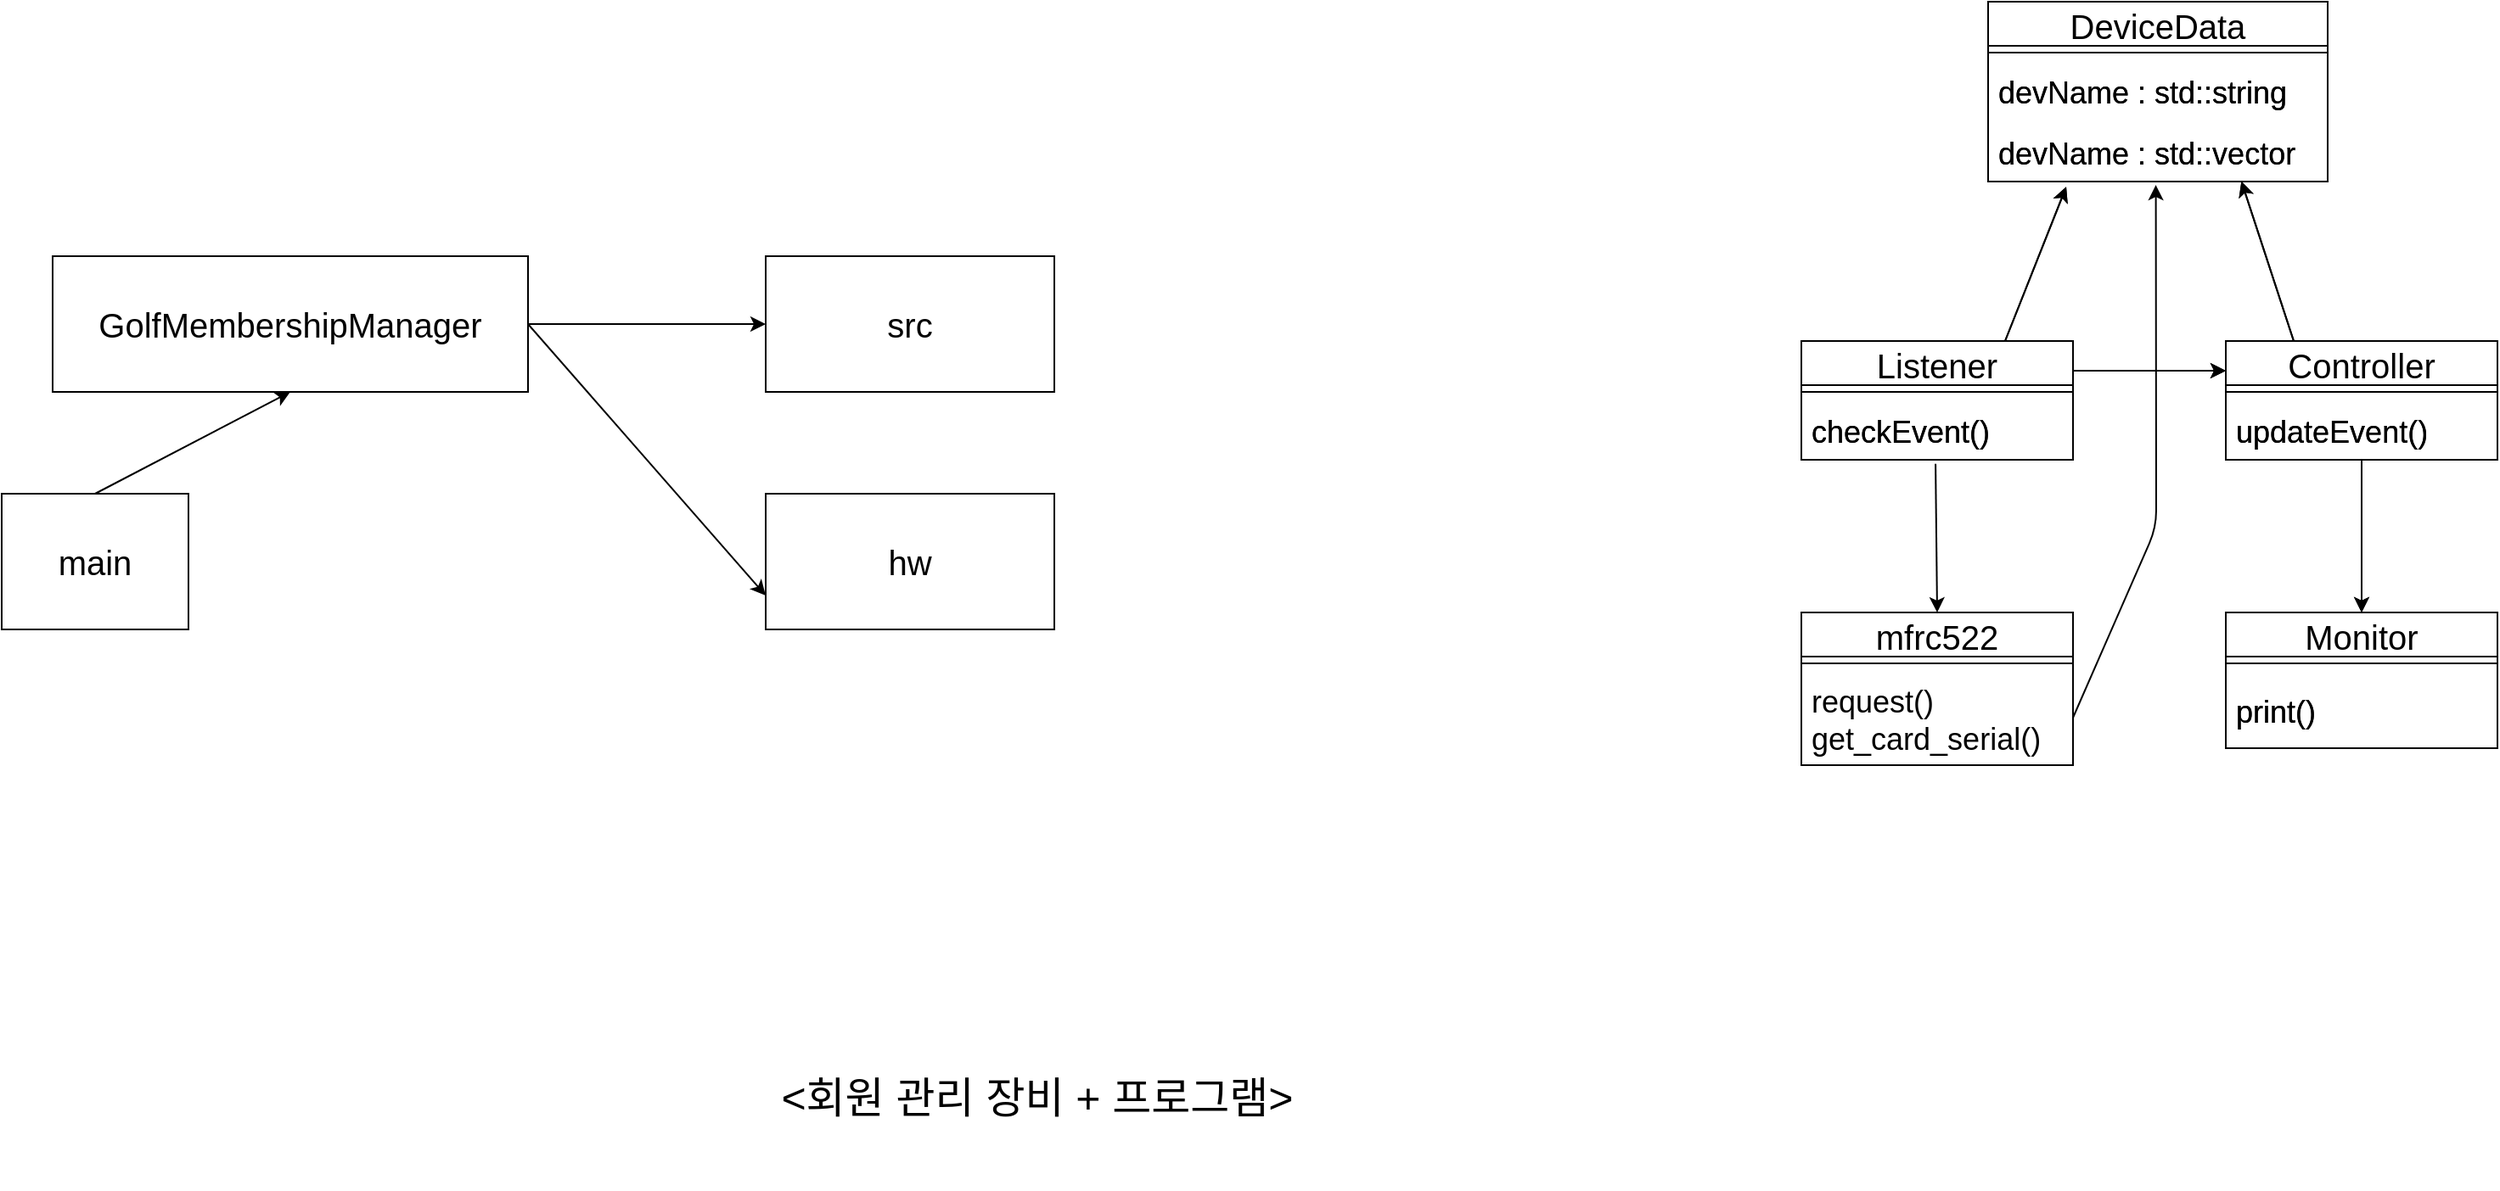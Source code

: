 <mxfile>
    <diagram id="-fUyi4aNGz3cEbSmZ0nt" name="Before Refactory1">
        <mxGraphModel grid="1" gridSize="10" guides="1" tooltips="1" connect="1" arrows="1" page="1" fold="1" pageScale="1" pageWidth="827" pageHeight="1169" math="0" shadow="0">
            <root>
                <mxCell id="0"/>
                <mxCell id="1" parent="0"/>
                <mxCell id="16" value="&lt;font style=&quot;font-size: 25px&quot;&gt;&amp;lt;회원 관리 장비 + 프로그램&amp;gt;&lt;/font&gt;" style="text;html=1;strokeColor=none;fillColor=none;align=center;verticalAlign=middle;whiteSpace=wrap;rounded=0;" parent="1" vertex="1">
                    <mxGeometry x="-210" y="680" width="380" height="110" as="geometry"/>
                </mxCell>
                <mxCell id="36" style="edgeStyle=none;html=1;exitX=1;exitY=0.5;exitDx=0;exitDy=0;entryX=0;entryY=0.5;entryDx=0;entryDy=0;fontSize=20;" parent="1" source="31" target="34" edge="1">
                    <mxGeometry relative="1" as="geometry"/>
                </mxCell>
                <mxCell id="37" style="edgeStyle=none;html=1;exitX=1;exitY=0.5;exitDx=0;exitDy=0;entryX=0;entryY=0.75;entryDx=0;entryDy=0;fontSize=20;" parent="1" source="31" target="35" edge="1">
                    <mxGeometry relative="1" as="geometry"/>
                </mxCell>
                <mxCell id="31" value="GolfMembershipManager" style="rounded=0;whiteSpace=wrap;html=1;fontSize=20;" parent="1" vertex="1">
                    <mxGeometry x="-600" y="240" width="280" height="80" as="geometry"/>
                </mxCell>
                <mxCell id="33" style="edgeStyle=none;html=1;exitX=0.5;exitY=0;exitDx=0;exitDy=0;entryX=0.5;entryY=1;entryDx=0;entryDy=0;fontSize=20;" parent="1" source="32" target="31" edge="1">
                    <mxGeometry relative="1" as="geometry"/>
                </mxCell>
                <mxCell id="32" value="main" style="rounded=0;whiteSpace=wrap;html=1;fontSize=20;" parent="1" vertex="1">
                    <mxGeometry x="-630" y="380" width="110" height="80" as="geometry"/>
                </mxCell>
                <mxCell id="34" value="src" style="rounded=0;whiteSpace=wrap;html=1;fontSize=20;" parent="1" vertex="1">
                    <mxGeometry x="-180" y="240" width="170" height="80" as="geometry"/>
                </mxCell>
                <mxCell id="35" value="hw" style="rounded=0;whiteSpace=wrap;html=1;fontSize=20;" parent="1" vertex="1">
                    <mxGeometry x="-180" y="380" width="170" height="80" as="geometry"/>
                </mxCell>
                <mxCell id="57" value="" style="endArrow=classic;html=1;fontSize=20;entryX=0;entryY=0.25;entryDx=0;entryDy=0;exitX=1;exitY=0.25;exitDx=0;exitDy=0;" parent="1" source="59" target="70" edge="1">
                    <mxGeometry width="50" height="50" relative="1" as="geometry">
                        <mxPoint x="620" y="308" as="sourcePoint"/>
                        <mxPoint x="660" y="319" as="targetPoint"/>
                    </mxGeometry>
                </mxCell>
                <mxCell id="58" style="edgeStyle=none;html=1;exitX=0.75;exitY=0;exitDx=0;exitDy=0;entryX=0.23;entryY=1.087;entryDx=0;entryDy=0;entryPerimeter=0;fontSize=20;" parent="1" source="59" target="77" edge="1">
                    <mxGeometry relative="1" as="geometry"/>
                </mxCell>
                <mxCell id="59" value="Listener" style="swimlane;fontStyle=0;align=center;verticalAlign=middle;childLayout=stackLayout;horizontal=1;startSize=26;horizontalStack=0;resizeParent=1;resizeParentMax=0;resizeLast=0;collapsible=1;marginBottom=0;fontSize=20;" parent="1" vertex="1">
                    <mxGeometry x="430" y="290" width="160" height="70" as="geometry"/>
                </mxCell>
                <mxCell id="60" value="" style="line;strokeWidth=1;fillColor=none;align=left;verticalAlign=middle;spacingTop=-1;spacingLeft=3;spacingRight=3;rotatable=0;labelPosition=right;points=[];portConstraint=eastwest;fontSize=25;" parent="59" vertex="1">
                    <mxGeometry y="26" width="160" height="8" as="geometry"/>
                </mxCell>
                <mxCell id="61" value="checkEvent()" style="text;strokeColor=none;fillColor=none;align=left;verticalAlign=middle;spacingLeft=4;spacingRight=4;overflow=hidden;rotatable=0;points=[[0,0.5],[1,0.5]];portConstraint=eastwest;fontSize=18;" parent="59" vertex="1">
                    <mxGeometry y="34" width="160" height="36" as="geometry"/>
                </mxCell>
                <mxCell id="66" value="Monitor" style="swimlane;fontStyle=0;align=center;verticalAlign=middle;childLayout=stackLayout;horizontal=1;startSize=26;horizontalStack=0;resizeParent=1;resizeParentMax=0;resizeLast=0;collapsible=1;marginBottom=0;fontSize=20;" parent="1" vertex="1">
                    <mxGeometry x="680" y="450" width="160" height="80" as="geometry"/>
                </mxCell>
                <mxCell id="67" value="" style="line;strokeWidth=1;fillColor=none;align=left;verticalAlign=middle;spacingTop=-1;spacingLeft=3;spacingRight=3;rotatable=0;labelPosition=right;points=[];portConstraint=eastwest;fontSize=24;" parent="66" vertex="1">
                    <mxGeometry y="26" width="160" height="8" as="geometry"/>
                </mxCell>
                <mxCell id="68" value="print()" style="text;strokeColor=none;fillColor=none;align=left;verticalAlign=middle;spacingLeft=4;spacingRight=4;overflow=hidden;rotatable=0;points=[[0,0.5],[1,0.5]];portConstraint=eastwest;fontSize=18;" parent="66" vertex="1">
                    <mxGeometry y="34" width="160" height="46" as="geometry"/>
                </mxCell>
                <mxCell id="69" style="edgeStyle=none;html=1;exitX=0.25;exitY=0;exitDx=0;exitDy=0;entryX=0.746;entryY=0.998;entryDx=0;entryDy=0;entryPerimeter=0;fontSize=20;" parent="1" source="70" target="77" edge="1">
                    <mxGeometry relative="1" as="geometry"/>
                </mxCell>
                <mxCell id="70" value="Controller" style="swimlane;fontStyle=0;align=center;verticalAlign=middle;childLayout=stackLayout;horizontal=1;startSize=26;horizontalStack=0;resizeParent=1;resizeParentMax=0;resizeLast=0;collapsible=1;marginBottom=0;fontSize=20;" parent="1" vertex="1">
                    <mxGeometry x="680" y="290" width="160" height="70" as="geometry"/>
                </mxCell>
                <mxCell id="71" value="" style="line;strokeWidth=1;fillColor=none;align=left;verticalAlign=middle;spacingTop=-1;spacingLeft=3;spacingRight=3;rotatable=0;labelPosition=right;points=[];portConstraint=eastwest;fontSize=25;" parent="70" vertex="1">
                    <mxGeometry y="26" width="160" height="8" as="geometry"/>
                </mxCell>
                <mxCell id="72" value="updateEvent()" style="text;strokeColor=none;fillColor=none;align=left;verticalAlign=middle;spacingLeft=4;spacingRight=4;overflow=hidden;rotatable=0;points=[[0,0.5],[1,0.5]];portConstraint=eastwest;fontSize=18;" parent="70" vertex="1">
                    <mxGeometry y="34" width="160" height="36" as="geometry"/>
                </mxCell>
                <mxCell id="73" value="" style="endArrow=classic;html=1;fontSize=20;entryX=0.5;entryY=0;entryDx=0;entryDy=0;" parent="1" source="72" target="66" edge="1">
                    <mxGeometry width="50" height="50" relative="1" as="geometry">
                        <mxPoint x="710" y="330" as="sourcePoint"/>
                        <mxPoint x="750" y="470" as="targetPoint"/>
                    </mxGeometry>
                </mxCell>
                <mxCell id="74" value="DeviceData" style="swimlane;fontStyle=0;align=center;verticalAlign=middle;childLayout=stackLayout;horizontal=1;startSize=26;horizontalStack=0;resizeParent=1;resizeParentMax=0;resizeLast=0;collapsible=1;marginBottom=0;fontSize=20;" parent="1" vertex="1">
                    <mxGeometry x="540" y="90" width="200" height="106" as="geometry"/>
                </mxCell>
                <mxCell id="75" value="" style="line;strokeWidth=1;fillColor=none;align=left;verticalAlign=middle;spacingTop=-1;spacingLeft=3;spacingRight=3;rotatable=0;labelPosition=right;points=[];portConstraint=eastwest;fontSize=25;" parent="74" vertex="1">
                    <mxGeometry y="26" width="200" height="8" as="geometry"/>
                </mxCell>
                <mxCell id="76" value="devName : std::string" style="text;strokeColor=none;fillColor=none;align=left;verticalAlign=middle;spacingLeft=4;spacingRight=4;overflow=hidden;rotatable=0;points=[[0,0.5],[1,0.5]];portConstraint=eastwest;fontSize=18;" parent="74" vertex="1">
                    <mxGeometry y="34" width="200" height="36" as="geometry"/>
                </mxCell>
                <mxCell id="77" value="devName : std::vector" style="text;strokeColor=none;fillColor=none;align=left;verticalAlign=middle;spacingLeft=4;spacingRight=4;overflow=hidden;rotatable=0;points=[[0,0.5],[1,0.5]];portConstraint=eastwest;fontSize=18;" parent="74" vertex="1">
                    <mxGeometry y="70" width="200" height="36" as="geometry"/>
                </mxCell>
                <mxCell id="4oUzQJxcbJKx_jOeITrc-83" value="" style="endArrow=classic;html=1;fontSize=20;entryX=0.5;entryY=0;entryDx=0;entryDy=0;exitX=0.494;exitY=1.065;exitDx=0;exitDy=0;exitPerimeter=0;" edge="1" source="4oUzQJxcbJKx_jOeITrc-88" target="4oUzQJxcbJKx_jOeITrc-106" parent="1">
                    <mxGeometry width="50" height="50" relative="1" as="geometry">
                        <mxPoint x="510" y="410" as="sourcePoint"/>
                        <mxPoint x="510" y="590" as="targetPoint"/>
                    </mxGeometry>
                </mxCell>
                <mxCell id="4oUzQJxcbJKx_jOeITrc-84" value="" style="endArrow=classic;html=1;fontSize=20;entryX=0;entryY=0.25;entryDx=0;entryDy=0;exitX=1;exitY=0.25;exitDx=0;exitDy=0;" edge="1" source="4oUzQJxcbJKx_jOeITrc-86" target="4oUzQJxcbJKx_jOeITrc-97" parent="1">
                    <mxGeometry width="50" height="50" relative="1" as="geometry">
                        <mxPoint x="620" y="308" as="sourcePoint"/>
                        <mxPoint x="660" y="319" as="targetPoint"/>
                    </mxGeometry>
                </mxCell>
                <mxCell id="4oUzQJxcbJKx_jOeITrc-85" style="edgeStyle=none;html=1;exitX=0.75;exitY=0;exitDx=0;exitDy=0;entryX=0.23;entryY=1.087;entryDx=0;entryDy=0;entryPerimeter=0;fontSize=20;" edge="1" source="4oUzQJxcbJKx_jOeITrc-86" target="4oUzQJxcbJKx_jOeITrc-104" parent="1">
                    <mxGeometry relative="1" as="geometry"/>
                </mxCell>
                <mxCell id="4oUzQJxcbJKx_jOeITrc-86" value="Listener" style="swimlane;fontStyle=0;align=center;verticalAlign=middle;childLayout=stackLayout;horizontal=1;startSize=26;horizontalStack=0;resizeParent=1;resizeParentMax=0;resizeLast=0;collapsible=1;marginBottom=0;fontSize=20;" vertex="1" parent="1">
                    <mxGeometry x="430" y="290" width="160" height="70" as="geometry"/>
                </mxCell>
                <mxCell id="4oUzQJxcbJKx_jOeITrc-87" value="" style="line;strokeWidth=1;fillColor=none;align=left;verticalAlign=middle;spacingTop=-1;spacingLeft=3;spacingRight=3;rotatable=0;labelPosition=right;points=[];portConstraint=eastwest;fontSize=25;" vertex="1" parent="4oUzQJxcbJKx_jOeITrc-86">
                    <mxGeometry y="26" width="160" height="8" as="geometry"/>
                </mxCell>
                <mxCell id="4oUzQJxcbJKx_jOeITrc-88" value="checkEvent()" style="text;strokeColor=none;fillColor=none;align=left;verticalAlign=middle;spacingLeft=4;spacingRight=4;overflow=hidden;rotatable=0;points=[[0,0.5],[1,0.5]];portConstraint=eastwest;fontSize=18;" vertex="1" parent="4oUzQJxcbJKx_jOeITrc-86">
                    <mxGeometry y="34" width="160" height="36" as="geometry"/>
                </mxCell>
                <mxCell id="4oUzQJxcbJKx_jOeITrc-89" style="edgeStyle=none;html=1;exitX=1;exitY=0.5;exitDx=0;exitDy=0;entryX=0.494;entryY=1.057;entryDx=0;entryDy=0;entryPerimeter=0;fontSize=20;" edge="1" source="4oUzQJxcbJKx_jOeITrc-108" target="4oUzQJxcbJKx_jOeITrc-104" parent="1">
                    <mxGeometry relative="1" as="geometry">
                        <Array as="points">
                            <mxPoint x="639" y="400"/>
                        </Array>
                        <mxPoint x="577.5" y="590" as="sourcePoint"/>
                    </mxGeometry>
                </mxCell>
                <mxCell id="4oUzQJxcbJKx_jOeITrc-93" value="Monitor" style="swimlane;fontStyle=0;align=center;verticalAlign=middle;childLayout=stackLayout;horizontal=1;startSize=26;horizontalStack=0;resizeParent=1;resizeParentMax=0;resizeLast=0;collapsible=1;marginBottom=0;fontSize=20;" vertex="1" parent="1">
                    <mxGeometry x="680" y="450" width="160" height="80" as="geometry"/>
                </mxCell>
                <mxCell id="4oUzQJxcbJKx_jOeITrc-94" value="" style="line;strokeWidth=1;fillColor=none;align=left;verticalAlign=middle;spacingTop=-1;spacingLeft=3;spacingRight=3;rotatable=0;labelPosition=right;points=[];portConstraint=eastwest;fontSize=24;" vertex="1" parent="4oUzQJxcbJKx_jOeITrc-93">
                    <mxGeometry y="26" width="160" height="8" as="geometry"/>
                </mxCell>
                <mxCell id="4oUzQJxcbJKx_jOeITrc-95" value="print()" style="text;strokeColor=none;fillColor=none;align=left;verticalAlign=middle;spacingLeft=4;spacingRight=4;overflow=hidden;rotatable=0;points=[[0,0.5],[1,0.5]];portConstraint=eastwest;fontSize=18;" vertex="1" parent="4oUzQJxcbJKx_jOeITrc-93">
                    <mxGeometry y="34" width="160" height="46" as="geometry"/>
                </mxCell>
                <mxCell id="4oUzQJxcbJKx_jOeITrc-96" style="edgeStyle=none;html=1;exitX=0.25;exitY=0;exitDx=0;exitDy=0;entryX=0.746;entryY=0.998;entryDx=0;entryDy=0;entryPerimeter=0;fontSize=20;" edge="1" source="4oUzQJxcbJKx_jOeITrc-97" target="4oUzQJxcbJKx_jOeITrc-104" parent="1">
                    <mxGeometry relative="1" as="geometry"/>
                </mxCell>
                <mxCell id="4oUzQJxcbJKx_jOeITrc-97" value="Controller" style="swimlane;fontStyle=0;align=center;verticalAlign=middle;childLayout=stackLayout;horizontal=1;startSize=26;horizontalStack=0;resizeParent=1;resizeParentMax=0;resizeLast=0;collapsible=1;marginBottom=0;fontSize=20;" vertex="1" parent="1">
                    <mxGeometry x="680" y="290" width="160" height="70" as="geometry"/>
                </mxCell>
                <mxCell id="4oUzQJxcbJKx_jOeITrc-98" value="" style="line;strokeWidth=1;fillColor=none;align=left;verticalAlign=middle;spacingTop=-1;spacingLeft=3;spacingRight=3;rotatable=0;labelPosition=right;points=[];portConstraint=eastwest;fontSize=25;" vertex="1" parent="4oUzQJxcbJKx_jOeITrc-97">
                    <mxGeometry y="26" width="160" height="8" as="geometry"/>
                </mxCell>
                <mxCell id="4oUzQJxcbJKx_jOeITrc-99" value="updateEvent()" style="text;strokeColor=none;fillColor=none;align=left;verticalAlign=middle;spacingLeft=4;spacingRight=4;overflow=hidden;rotatable=0;points=[[0,0.5],[1,0.5]];portConstraint=eastwest;fontSize=18;" vertex="1" parent="4oUzQJxcbJKx_jOeITrc-97">
                    <mxGeometry y="34" width="160" height="36" as="geometry"/>
                </mxCell>
                <mxCell id="4oUzQJxcbJKx_jOeITrc-100" value="" style="endArrow=classic;html=1;fontSize=20;entryX=0.5;entryY=0;entryDx=0;entryDy=0;" edge="1" source="4oUzQJxcbJKx_jOeITrc-99" target="4oUzQJxcbJKx_jOeITrc-93" parent="1">
                    <mxGeometry width="50" height="50" relative="1" as="geometry">
                        <mxPoint x="710" y="330" as="sourcePoint"/>
                        <mxPoint x="750" y="470" as="targetPoint"/>
                    </mxGeometry>
                </mxCell>
                <mxCell id="4oUzQJxcbJKx_jOeITrc-101" value="DeviceData" style="swimlane;fontStyle=0;align=center;verticalAlign=middle;childLayout=stackLayout;horizontal=1;startSize=26;horizontalStack=0;resizeParent=1;resizeParentMax=0;resizeLast=0;collapsible=1;marginBottom=0;fontSize=20;" vertex="1" parent="1">
                    <mxGeometry x="540" y="90" width="200" height="106" as="geometry"/>
                </mxCell>
                <mxCell id="4oUzQJxcbJKx_jOeITrc-102" value="" style="line;strokeWidth=1;fillColor=none;align=left;verticalAlign=middle;spacingTop=-1;spacingLeft=3;spacingRight=3;rotatable=0;labelPosition=right;points=[];portConstraint=eastwest;fontSize=25;" vertex="1" parent="4oUzQJxcbJKx_jOeITrc-101">
                    <mxGeometry y="26" width="200" height="8" as="geometry"/>
                </mxCell>
                <mxCell id="4oUzQJxcbJKx_jOeITrc-103" value="devName : std::string" style="text;strokeColor=none;fillColor=none;align=left;verticalAlign=middle;spacingLeft=4;spacingRight=4;overflow=hidden;rotatable=0;points=[[0,0.5],[1,0.5]];portConstraint=eastwest;fontSize=18;" vertex="1" parent="4oUzQJxcbJKx_jOeITrc-101">
                    <mxGeometry y="34" width="200" height="36" as="geometry"/>
                </mxCell>
                <mxCell id="4oUzQJxcbJKx_jOeITrc-104" value="devName : std::vector" style="text;strokeColor=none;fillColor=none;align=left;verticalAlign=middle;spacingLeft=4;spacingRight=4;overflow=hidden;rotatable=0;points=[[0,0.5],[1,0.5]];portConstraint=eastwest;fontSize=18;" vertex="1" parent="4oUzQJxcbJKx_jOeITrc-101">
                    <mxGeometry y="70" width="200" height="36" as="geometry"/>
                </mxCell>
                <mxCell id="4oUzQJxcbJKx_jOeITrc-106" value="mfrc522" style="swimlane;fontStyle=0;align=center;verticalAlign=middle;childLayout=stackLayout;horizontal=1;startSize=26;horizontalStack=0;resizeParent=1;resizeParentMax=0;resizeLast=0;collapsible=1;marginBottom=0;fontSize=20;" vertex="1" parent="1">
                    <mxGeometry x="430" y="450" width="160" height="90" as="geometry"/>
                </mxCell>
                <mxCell id="4oUzQJxcbJKx_jOeITrc-107" value="" style="line;strokeWidth=1;fillColor=none;align=left;verticalAlign=middle;spacingTop=-1;spacingLeft=3;spacingRight=3;rotatable=0;labelPosition=right;points=[];portConstraint=eastwest;fontSize=24;" vertex="1" parent="4oUzQJxcbJKx_jOeITrc-106">
                    <mxGeometry y="26" width="160" height="8" as="geometry"/>
                </mxCell>
                <mxCell id="4oUzQJxcbJKx_jOeITrc-108" value="request()&#10;get_card_serial()" style="text;strokeColor=none;fillColor=none;align=left;verticalAlign=middle;spacingLeft=4;spacingRight=4;overflow=hidden;rotatable=0;points=[[0,0.5],[1,0.5]];portConstraint=eastwest;fontSize=18;spacing=2;" vertex="1" parent="4oUzQJxcbJKx_jOeITrc-106">
                    <mxGeometry y="34" width="160" height="56" as="geometry"/>
                </mxCell>
            </root>
        </mxGraphModel>
    </diagram>
    <diagram id="CGNYdtHuQDYPtIeDf0CT" name="Before Refactory2">
        <mxGraphModel grid="1" gridSize="10" guides="1" tooltips="1" connect="1" arrows="1" page="1" fold="1" pageScale="1" pageWidth="827" pageHeight="1169" math="0" shadow="0">
            <root>
                <mxCell id="V-aLZiTU137LTWgPrD-J-0"/>
                <mxCell id="V-aLZiTU137LTWgPrD-J-1" parent="V-aLZiTU137LTWgPrD-J-0"/>
                <mxCell id="ERc67XWqqmuCrzLVTbtY-0" value="&lt;font style=&quot;font-size: 25px&quot;&gt;&amp;lt;회원 관리 장비 + 프로그램&amp;gt;&lt;/font&gt;" style="text;html=1;strokeColor=none;fillColor=none;align=center;verticalAlign=middle;whiteSpace=wrap;rounded=0;" parent="V-aLZiTU137LTWgPrD-J-1" vertex="1">
                    <mxGeometry x="290" y="760" width="380" height="110" as="geometry"/>
                </mxCell>
                <mxCell id="ERc67XWqqmuCrzLVTbtY-1" value="&lt;font style=&quot;font-size: 14px&quot;&gt;※상속을 표현할 땐 화살표가 비어있는 것으로 해야함&lt;/font&gt;" style="text;html=1;strokeColor=none;fillColor=none;align=center;verticalAlign=middle;whiteSpace=wrap;rounded=0;fontSize=20;" parent="V-aLZiTU137LTWgPrD-J-1" vertex="1">
                    <mxGeometry x="50" y="480" width="340" height="30" as="geometry"/>
                </mxCell>
                <mxCell id="ERc67XWqqmuCrzLVTbtY-2" value="" style="endArrow=classic;html=1;fontSize=20;entryX=0.5;entryY=0;entryDx=0;entryDy=0;exitX=0.494;exitY=1.065;exitDx=0;exitDy=0;exitPerimeter=0;" parent="V-aLZiTU137LTWgPrD-J-1" source="ERc67XWqqmuCrzLVTbtY-7" target="ERc67XWqqmuCrzLVTbtY-9" edge="1">
                    <mxGeometry width="50" height="50" relative="1" as="geometry">
                        <mxPoint x="510" y="410" as="sourcePoint"/>
                        <mxPoint x="530" y="500" as="targetPoint"/>
                    </mxGeometry>
                </mxCell>
                <mxCell id="ERc67XWqqmuCrzLVTbtY-3" value="" style="endArrow=classic;html=1;fontSize=20;entryX=0;entryY=0.25;entryDx=0;entryDy=0;exitX=1;exitY=0.25;exitDx=0;exitDy=0;" parent="V-aLZiTU137LTWgPrD-J-1" source="ERc67XWqqmuCrzLVTbtY-5" target="ERc67XWqqmuCrzLVTbtY-16" edge="1">
                    <mxGeometry width="50" height="50" relative="1" as="geometry">
                        <mxPoint x="620" y="308" as="sourcePoint"/>
                        <mxPoint x="660" y="319" as="targetPoint"/>
                    </mxGeometry>
                </mxCell>
                <mxCell id="ERc67XWqqmuCrzLVTbtY-4" style="edgeStyle=none;html=1;exitX=0.75;exitY=0;exitDx=0;exitDy=0;entryX=0.23;entryY=1.087;entryDx=0;entryDy=0;entryPerimeter=0;fontSize=20;" parent="V-aLZiTU137LTWgPrD-J-1" source="ERc67XWqqmuCrzLVTbtY-5" target="ERc67XWqqmuCrzLVTbtY-23" edge="1">
                    <mxGeometry relative="1" as="geometry"/>
                </mxCell>
                <mxCell id="ERc67XWqqmuCrzLVTbtY-5" value="Listener" style="swimlane;fontStyle=0;align=center;verticalAlign=middle;childLayout=stackLayout;horizontal=1;startSize=26;horizontalStack=0;resizeParent=1;resizeParentMax=0;resizeLast=0;collapsible=1;marginBottom=0;fontSize=20;" parent="V-aLZiTU137LTWgPrD-J-1" vertex="1">
                    <mxGeometry x="430" y="290" width="160" height="70" as="geometry"/>
                </mxCell>
                <mxCell id="ERc67XWqqmuCrzLVTbtY-6" value="" style="line;strokeWidth=1;fillColor=none;align=left;verticalAlign=middle;spacingTop=-1;spacingLeft=3;spacingRight=3;rotatable=0;labelPosition=right;points=[];portConstraint=eastwest;fontSize=25;" parent="ERc67XWqqmuCrzLVTbtY-5" vertex="1">
                    <mxGeometry y="26" width="160" height="8" as="geometry"/>
                </mxCell>
                <mxCell id="ERc67XWqqmuCrzLVTbtY-7" value="checkEvent()" style="text;strokeColor=none;fillColor=none;align=left;verticalAlign=middle;spacingLeft=4;spacingRight=4;overflow=hidden;rotatable=0;points=[[0,0.5],[1,0.5]];portConstraint=eastwest;fontSize=18;" parent="ERc67XWqqmuCrzLVTbtY-5" vertex="1">
                    <mxGeometry y="34" width="160" height="36" as="geometry"/>
                </mxCell>
                <mxCell id="ERc67XWqqmuCrzLVTbtY-8" style="edgeStyle=none;html=1;exitX=0.75;exitY=0;exitDx=0;exitDy=0;entryX=0.494;entryY=1.057;entryDx=0;entryDy=0;entryPerimeter=0;fontSize=20;" parent="V-aLZiTU137LTWgPrD-J-1" source="ERc67XWqqmuCrzLVTbtY-9" target="ERc67XWqqmuCrzLVTbtY-23" edge="1">
                    <mxGeometry relative="1" as="geometry">
                        <Array as="points">
                            <mxPoint x="639" y="400"/>
                        </Array>
                    </mxGeometry>
                </mxCell>
                <mxCell id="ERc67XWqqmuCrzLVTbtY-9" value="cardReader" style="swimlane;fontStyle=0;align=center;verticalAlign=middle;childLayout=stackLayout;horizontal=1;startSize=26;horizontalStack=0;resizeParent=1;resizeParentMax=0;resizeLast=0;collapsible=1;marginBottom=0;fontSize=20;fillColor=#f5f5f5;fontColor=#333333;strokeColor=#666666;" parent="V-aLZiTU137LTWgPrD-J-1" vertex="1">
                    <mxGeometry x="375" y="590" width="270" height="100" as="geometry"/>
                </mxCell>
                <mxCell id="ERc67XWqqmuCrzLVTbtY-10" value="" style="line;strokeWidth=1;fillColor=none;align=left;verticalAlign=middle;spacingTop=-1;spacingLeft=3;spacingRight=3;rotatable=0;labelPosition=right;points=[];portConstraint=eastwest;fontSize=24;" parent="ERc67XWqqmuCrzLVTbtY-9" vertex="1">
                    <mxGeometry y="26" width="270" height="8" as="geometry"/>
                </mxCell>
                <mxCell id="ERc67XWqqmuCrzLVTbtY-11" value="isCard()&#10;getCardNumber() : DeviceData" style="text;align=left;verticalAlign=middle;spacingLeft=4;spacingRight=4;overflow=hidden;rotatable=0;points=[[0,0.5],[1,0.5]];portConstraint=eastwest;fontSize=18;spacing=2;" parent="ERc67XWqqmuCrzLVTbtY-9" vertex="1">
                    <mxGeometry y="34" width="270" height="66" as="geometry"/>
                </mxCell>
                <mxCell id="ERc67XWqqmuCrzLVTbtY-12" value="Monitor" style="swimlane;fontStyle=0;align=center;verticalAlign=middle;childLayout=stackLayout;horizontal=1;startSize=26;horizontalStack=0;resizeParent=1;resizeParentMax=0;resizeLast=0;collapsible=1;marginBottom=0;fontSize=20;" parent="V-aLZiTU137LTWgPrD-J-1" vertex="1">
                    <mxGeometry x="680" y="450" width="160" height="80" as="geometry"/>
                </mxCell>
                <mxCell id="ERc67XWqqmuCrzLVTbtY-13" value="" style="line;strokeWidth=1;fillColor=none;align=left;verticalAlign=middle;spacingTop=-1;spacingLeft=3;spacingRight=3;rotatable=0;labelPosition=right;points=[];portConstraint=eastwest;fontSize=24;" parent="ERc67XWqqmuCrzLVTbtY-12" vertex="1">
                    <mxGeometry y="26" width="160" height="8" as="geometry"/>
                </mxCell>
                <mxCell id="ERc67XWqqmuCrzLVTbtY-14" value="print()" style="text;strokeColor=none;fillColor=none;align=left;verticalAlign=middle;spacingLeft=4;spacingRight=4;overflow=hidden;rotatable=0;points=[[0,0.5],[1,0.5]];portConstraint=eastwest;fontSize=18;" parent="ERc67XWqqmuCrzLVTbtY-12" vertex="1">
                    <mxGeometry y="34" width="160" height="46" as="geometry"/>
                </mxCell>
                <mxCell id="ERc67XWqqmuCrzLVTbtY-15" style="edgeStyle=none;html=1;exitX=0.5;exitY=0;exitDx=0;exitDy=0;entryX=0.746;entryY=0.998;entryDx=0;entryDy=0;entryPerimeter=0;fontSize=20;" parent="V-aLZiTU137LTWgPrD-J-1" source="ERc67XWqqmuCrzLVTbtY-16" target="ERc67XWqqmuCrzLVTbtY-23" edge="1">
                    <mxGeometry relative="1" as="geometry"/>
                </mxCell>
                <mxCell id="ERc67XWqqmuCrzLVTbtY-16" value="Controller" style="swimlane;fontStyle=0;align=center;verticalAlign=middle;childLayout=stackLayout;horizontal=1;startSize=26;horizontalStack=0;resizeParent=1;resizeParentMax=0;resizeLast=0;collapsible=1;marginBottom=0;fontSize=20;" parent="V-aLZiTU137LTWgPrD-J-1" vertex="1">
                    <mxGeometry x="680" y="290" width="160" height="70" as="geometry"/>
                </mxCell>
                <mxCell id="ERc67XWqqmuCrzLVTbtY-17" value="" style="line;strokeWidth=1;fillColor=none;align=left;verticalAlign=middle;spacingTop=-1;spacingLeft=3;spacingRight=3;rotatable=0;labelPosition=right;points=[];portConstraint=eastwest;fontSize=25;" parent="ERc67XWqqmuCrzLVTbtY-16" vertex="1">
                    <mxGeometry y="26" width="160" height="8" as="geometry"/>
                </mxCell>
                <mxCell id="ERc67XWqqmuCrzLVTbtY-18" value="updateEvent()" style="text;strokeColor=none;fillColor=none;align=left;verticalAlign=middle;spacingLeft=4;spacingRight=4;overflow=hidden;rotatable=0;points=[[0,0.5],[1,0.5]];portConstraint=eastwest;fontSize=18;" parent="ERc67XWqqmuCrzLVTbtY-16" vertex="1">
                    <mxGeometry y="34" width="160" height="36" as="geometry"/>
                </mxCell>
                <mxCell id="ERc67XWqqmuCrzLVTbtY-19" value="" style="endArrow=classic;html=1;fontSize=20;entryX=0.5;entryY=0;entryDx=0;entryDy=0;" parent="V-aLZiTU137LTWgPrD-J-1" source="ERc67XWqqmuCrzLVTbtY-18" target="ERc67XWqqmuCrzLVTbtY-12" edge="1">
                    <mxGeometry width="50" height="50" relative="1" as="geometry">
                        <mxPoint x="710" y="330" as="sourcePoint"/>
                        <mxPoint x="750" y="470" as="targetPoint"/>
                    </mxGeometry>
                </mxCell>
                <mxCell id="ERc67XWqqmuCrzLVTbtY-20" value="DeviceData" style="swimlane;fontStyle=0;align=center;verticalAlign=middle;childLayout=stackLayout;horizontal=1;startSize=26;horizontalStack=0;resizeParent=1;resizeParentMax=0;resizeLast=0;collapsible=1;marginBottom=0;fontSize=20;" parent="V-aLZiTU137LTWgPrD-J-1" vertex="1">
                    <mxGeometry x="540" y="90" width="200" height="106" as="geometry"/>
                </mxCell>
                <mxCell id="ERc67XWqqmuCrzLVTbtY-21" value="" style="line;strokeWidth=1;fillColor=none;align=left;verticalAlign=middle;spacingTop=-1;spacingLeft=3;spacingRight=3;rotatable=0;labelPosition=right;points=[];portConstraint=eastwest;fontSize=25;" parent="ERc67XWqqmuCrzLVTbtY-20" vertex="1">
                    <mxGeometry y="26" width="200" height="8" as="geometry"/>
                </mxCell>
                <mxCell id="ERc67XWqqmuCrzLVTbtY-22" value="devName : std::string" style="text;strokeColor=none;fillColor=none;align=left;verticalAlign=middle;spacingLeft=4;spacingRight=4;overflow=hidden;rotatable=0;points=[[0,0.5],[1,0.5]];portConstraint=eastwest;fontSize=18;" parent="ERc67XWqqmuCrzLVTbtY-20" vertex="1">
                    <mxGeometry y="34" width="200" height="36" as="geometry"/>
                </mxCell>
                <mxCell id="ERc67XWqqmuCrzLVTbtY-23" value="devName : std::vector" style="text;strokeColor=none;fillColor=none;align=left;verticalAlign=middle;spacingLeft=4;spacingRight=4;overflow=hidden;rotatable=0;points=[[0,0.5],[1,0.5]];portConstraint=eastwest;fontSize=18;" parent="ERc67XWqqmuCrzLVTbtY-20" vertex="1">
                    <mxGeometry y="70" width="200" height="36" as="geometry"/>
                </mxCell>
                <mxCell id="ERc67XWqqmuCrzLVTbtY-24" style="edgeStyle=none;html=1;fontSize=20;endArrow=block;endFill=0;entryX=0.5;entryY=1;entryDx=0;entryDy=0;entryPerimeter=0;exitX=0;exitY=0.136;exitDx=0;exitDy=0;exitPerimeter=0;" parent="V-aLZiTU137LTWgPrD-J-1" source="ERc67XWqqmuCrzLVTbtY-11" target="ERc67XWqqmuCrzLVTbtY-27" edge="1">
                    <mxGeometry relative="1" as="geometry">
                        <mxPoint x="510" y="570" as="sourcePoint"/>
                        <Array as="points">
                            <mxPoint x="230" y="590"/>
                        </Array>
                    </mxGeometry>
                </mxCell>
                <mxCell id="ERc67XWqqmuCrzLVTbtY-25" value="mfrc522" style="swimlane;fontStyle=0;align=center;verticalAlign=middle;childLayout=stackLayout;horizontal=1;startSize=26;horizontalStack=0;resizeParent=1;resizeParentMax=0;resizeLast=0;collapsible=1;marginBottom=0;fontSize=20;" parent="V-aLZiTU137LTWgPrD-J-1" vertex="1">
                    <mxGeometry x="150" y="360" width="160" height="90" as="geometry"/>
                </mxCell>
                <mxCell id="ERc67XWqqmuCrzLVTbtY-26" value="" style="line;strokeWidth=1;fillColor=none;align=left;verticalAlign=middle;spacingTop=-1;spacingLeft=3;spacingRight=3;rotatable=0;labelPosition=right;points=[];portConstraint=eastwest;fontSize=24;" parent="ERc67XWqqmuCrzLVTbtY-25" vertex="1">
                    <mxGeometry y="26" width="160" height="8" as="geometry"/>
                </mxCell>
                <mxCell id="ERc67XWqqmuCrzLVTbtY-27" value="request()&#10;get_card_serial()" style="text;strokeColor=none;fillColor=none;align=left;verticalAlign=middle;spacingLeft=4;spacingRight=4;overflow=hidden;rotatable=0;points=[[0,0.5],[1,0.5]];portConstraint=eastwest;fontSize=18;spacing=2;" parent="ERc67XWqqmuCrzLVTbtY-25" vertex="1">
                    <mxGeometry y="34" width="160" height="56" as="geometry"/>
                </mxCell>
                <mxCell id="ERc67XWqqmuCrzLVTbtY-28" value="&lt;span style=&quot;font-size: 14px;&quot;&gt;상속 : 기존의 것에 확장해서 뭔가 더 추가할 때&lt;/span&gt;" style="text;html=1;strokeColor=none;fillColor=none;align=center;verticalAlign=middle;whiteSpace=wrap;rounded=0;fontSize=20;" parent="V-aLZiTU137LTWgPrD-J-1" vertex="1">
                    <mxGeometry x="50" y="510" width="340" height="30" as="geometry"/>
                </mxCell>
                <mxCell id="Vu6Rn7MyJ5uOOKpnlgj3-20" style="edgeStyle=none;html=1;exitX=1;exitY=0.5;exitDx=0;exitDy=0;entryX=0;entryY=0.5;entryDx=0;entryDy=0;fontSize=20;" parent="V-aLZiTU137LTWgPrD-J-1" edge="1">
                    <mxGeometry relative="1" as="geometry">
                        <mxPoint x="1078" y="133" as="targetPoint"/>
                    </mxGeometry>
                </mxCell>
            </root>
        </mxGraphModel>
    </diagram>
    <diagram id="0iLCPjU1lx85_dj4yFAt" name="Before Refactory3">
        <mxGraphModel dx="848" dy="1652" grid="1" gridSize="10" guides="1" tooltips="1" connect="1" arrows="1" fold="1" page="1" pageScale="1" pageWidth="827" pageHeight="1169" math="0" shadow="0">
            <root>
                <mxCell id="1ve2Z72uGbfTM7svVky5-0"/>
                <mxCell id="1ve2Z72uGbfTM7svVky5-1" parent="1ve2Z72uGbfTM7svVky5-0"/>
                <mxCell id="x4dnNnpF-OGXDstxoTl_-0" value="&lt;font style=&quot;font-size: 25px&quot;&gt;&amp;lt;회원 관리 장비 + 프로그램&amp;gt;&lt;/font&gt;" style="text;html=1;strokeColor=none;fillColor=none;align=center;verticalAlign=middle;whiteSpace=wrap;rounded=0;" parent="1ve2Z72uGbfTM7svVky5-1" vertex="1">
                    <mxGeometry x="290" y="760" width="380" height="110" as="geometry"/>
                </mxCell>
                <mxCell id="x4dnNnpF-OGXDstxoTl_-1" value="&lt;font style=&quot;font-size: 14px&quot;&gt;※상속을 표현할 땐 화살표가 비어있는 것으로 해야함&lt;/font&gt;" style="text;html=1;strokeColor=none;fillColor=none;align=center;verticalAlign=middle;whiteSpace=wrap;rounded=0;fontSize=20;" parent="1ve2Z72uGbfTM7svVky5-1" vertex="1">
                    <mxGeometry x="50" y="480" width="340" height="30" as="geometry"/>
                </mxCell>
                <mxCell id="x4dnNnpF-OGXDstxoTl_-2" value="" style="endArrow=classic;html=1;fontSize=20;exitX=0.494;exitY=1.065;exitDx=0;exitDy=0;exitPerimeter=0;entryX=0.656;entryY=-0.003;entryDx=0;entryDy=0;entryPerimeter=0;rounded=0;" parent="1ve2Z72uGbfTM7svVky5-1" source="x4dnNnpF-OGXDstxoTl_-7" target="x4dnNnpF-OGXDstxoTl_-9" edge="1">
                    <mxGeometry width="50" height="50" relative="1" as="geometry">
                        <mxPoint x="510" y="410" as="sourcePoint"/>
                        <mxPoint x="429" y="500" as="targetPoint"/>
                    </mxGeometry>
                </mxCell>
                <mxCell id="x4dnNnpF-OGXDstxoTl_-3" value="" style="endArrow=classic;html=1;fontSize=20;entryX=0;entryY=0.25;entryDx=0;entryDy=0;exitX=1;exitY=0.25;exitDx=0;exitDy=0;rounded=0;" parent="1ve2Z72uGbfTM7svVky5-1" source="x4dnNnpF-OGXDstxoTl_-5" target="x4dnNnpF-OGXDstxoTl_-17" edge="1">
                    <mxGeometry width="50" height="50" relative="1" as="geometry">
                        <mxPoint x="620" y="308" as="sourcePoint"/>
                        <mxPoint x="660" y="319" as="targetPoint"/>
                    </mxGeometry>
                </mxCell>
                <mxCell id="x4dnNnpF-OGXDstxoTl_-4" style="edgeStyle=none;html=1;exitX=0.75;exitY=0;exitDx=0;exitDy=0;entryX=0.23;entryY=1.087;entryDx=0;entryDy=0;entryPerimeter=0;fontSize=20;rounded=0;" parent="1ve2Z72uGbfTM7svVky5-1" source="x4dnNnpF-OGXDstxoTl_-5" target="x4dnNnpF-OGXDstxoTl_-24" edge="1">
                    <mxGeometry relative="1" as="geometry"/>
                </mxCell>
                <mxCell id="x4dnNnpF-OGXDstxoTl_-5" value="Listener" style="swimlane;fontStyle=0;align=center;verticalAlign=middle;childLayout=stackLayout;horizontal=1;startSize=26;horizontalStack=0;resizeParent=1;resizeParentMax=0;resizeLast=0;collapsible=1;marginBottom=0;fontSize=20;rounded=0;" parent="1ve2Z72uGbfTM7svVky5-1" vertex="1">
                    <mxGeometry x="350" y="290" width="160" height="70" as="geometry"/>
                </mxCell>
                <mxCell id="x4dnNnpF-OGXDstxoTl_-6" value="" style="line;strokeWidth=1;fillColor=none;align=left;verticalAlign=middle;spacingTop=-1;spacingLeft=3;spacingRight=3;rotatable=0;labelPosition=right;points=[];portConstraint=eastwest;fontSize=25;rounded=0;" parent="x4dnNnpF-OGXDstxoTl_-5" vertex="1">
                    <mxGeometry y="26" width="160" height="8" as="geometry"/>
                </mxCell>
                <mxCell id="x4dnNnpF-OGXDstxoTl_-7" value="checkEvent()" style="text;strokeColor=none;fillColor=none;align=left;verticalAlign=middle;spacingLeft=4;spacingRight=4;overflow=hidden;rotatable=0;points=[[0,0.5],[1,0.5]];portConstraint=eastwest;fontSize=18;rounded=0;" parent="x4dnNnpF-OGXDstxoTl_-5" vertex="1">
                    <mxGeometry y="34" width="160" height="36" as="geometry"/>
                </mxCell>
                <mxCell id="x4dnNnpF-OGXDstxoTl_-8" style="edgeStyle=none;html=1;exitX=0.75;exitY=0;exitDx=0;exitDy=0;entryX=0.494;entryY=1.057;entryDx=0;entryDy=0;entryPerimeter=0;fontSize=20;rounded=0;" parent="1ve2Z72uGbfTM7svVky5-1" source="x4dnNnpF-OGXDstxoTl_-9" target="x4dnNnpF-OGXDstxoTl_-24" edge="1">
                    <mxGeometry relative="1" as="geometry">
                        <Array as="points"/>
                    </mxGeometry>
                </mxCell>
                <mxCell id="x4dnNnpF-OGXDstxoTl_-9" value="cardReader" style="swimlane;fontStyle=0;align=center;verticalAlign=middle;childLayout=stackLayout;horizontal=1;startSize=26;horizontalStack=0;resizeParent=1;resizeParentMax=0;resizeLast=0;collapsible=1;marginBottom=0;fontSize=20;rounded=0;" parent="1ve2Z72uGbfTM7svVky5-1" vertex="1">
                    <mxGeometry x="250" y="600" width="270" height="100" as="geometry"/>
                </mxCell>
                <mxCell id="x4dnNnpF-OGXDstxoTl_-10" value="" style="line;strokeWidth=1;fillColor=none;align=left;verticalAlign=middle;spacingTop=-1;spacingLeft=3;spacingRight=3;rotatable=0;labelPosition=right;points=[];portConstraint=eastwest;fontSize=24;rounded=0;" parent="x4dnNnpF-OGXDstxoTl_-9" vertex="1">
                    <mxGeometry y="26" width="270" height="8" as="geometry"/>
                </mxCell>
                <mxCell id="x4dnNnpF-OGXDstxoTl_-11" value="isCard()&#10;getCardNumber() : DeviceData" style="text;align=left;verticalAlign=middle;spacingLeft=4;spacingRight=4;overflow=hidden;rotatable=0;points=[[0,0.5],[1,0.5]];portConstraint=eastwest;fontSize=18;spacing=2;rounded=0;" parent="x4dnNnpF-OGXDstxoTl_-9" vertex="1">
                    <mxGeometry y="34" width="270" height="66" as="geometry"/>
                </mxCell>
                <mxCell id="x4dnNnpF-OGXDstxoTl_-12" value="Monitor" style="swimlane;fontStyle=0;align=center;verticalAlign=middle;childLayout=stackLayout;horizontal=1;startSize=26;horizontalStack=0;resizeParent=1;resizeParentMax=0;resizeLast=0;collapsible=1;marginBottom=0;fontSize=20;rounded=0;" parent="1ve2Z72uGbfTM7svVky5-1" vertex="1">
                    <mxGeometry x="830" y="600" width="160" height="80" as="geometry"/>
                </mxCell>
                <mxCell id="x4dnNnpF-OGXDstxoTl_-13" value="" style="line;strokeWidth=1;fillColor=none;align=left;verticalAlign=middle;spacingTop=-1;spacingLeft=3;spacingRight=3;rotatable=0;labelPosition=right;points=[];portConstraint=eastwest;fontSize=24;rounded=0;" parent="x4dnNnpF-OGXDstxoTl_-12" vertex="1">
                    <mxGeometry y="26" width="160" height="8" as="geometry"/>
                </mxCell>
                <mxCell id="x4dnNnpF-OGXDstxoTl_-14" value="print()" style="text;strokeColor=none;fillColor=none;align=left;verticalAlign=middle;spacingLeft=4;spacingRight=4;overflow=hidden;rotatable=0;points=[[0,0.5],[1,0.5]];portConstraint=eastwest;fontSize=18;rounded=0;" parent="x4dnNnpF-OGXDstxoTl_-12" vertex="1">
                    <mxGeometry y="34" width="160" height="46" as="geometry"/>
                </mxCell>
                <mxCell id="x4dnNnpF-OGXDstxoTl_-15" style="edgeStyle=none;html=1;exitX=0.5;exitY=0;exitDx=0;exitDy=0;entryX=0.746;entryY=0.998;entryDx=0;entryDy=0;entryPerimeter=0;fontSize=20;rounded=0;" parent="1ve2Z72uGbfTM7svVky5-1" source="x4dnNnpF-OGXDstxoTl_-17" target="x4dnNnpF-OGXDstxoTl_-24" edge="1">
                    <mxGeometry relative="1" as="geometry"/>
                </mxCell>
                <mxCell id="x4dnNnpF-OGXDstxoTl_-16" style="edgeStyle=none;html=1;exitX=0.5;exitY=0;exitDx=0;exitDy=0;entryX=0.499;entryY=1.015;entryDx=0;entryDy=0;entryPerimeter=0;rounded=0;" parent="1ve2Z72uGbfTM7svVky5-1" source="x4dnNnpF-OGXDstxoTl_-17" target="x4dnNnpF-OGXDstxoTl_-42" edge="1">
                    <mxGeometry relative="1" as="geometry"/>
                </mxCell>
                <mxCell id="x4dnNnpF-OGXDstxoTl_-17" value="Controller" style="swimlane;fontStyle=0;align=center;verticalAlign=middle;childLayout=stackLayout;horizontal=1;startSize=26;horizontalStack=0;resizeParent=1;resizeParentMax=0;resizeLast=0;collapsible=1;marginBottom=0;fontSize=20;rounded=0;" parent="1ve2Z72uGbfTM7svVky5-1" vertex="1">
                    <mxGeometry x="830" y="290" width="160" height="70" as="geometry"/>
                </mxCell>
                <mxCell id="x4dnNnpF-OGXDstxoTl_-18" value="" style="line;strokeWidth=1;fillColor=none;align=left;verticalAlign=middle;spacingTop=-1;spacingLeft=3;spacingRight=3;rotatable=0;labelPosition=right;points=[];portConstraint=eastwest;fontSize=25;rounded=0;" parent="x4dnNnpF-OGXDstxoTl_-17" vertex="1">
                    <mxGeometry y="26" width="160" height="8" as="geometry"/>
                </mxCell>
                <mxCell id="x4dnNnpF-OGXDstxoTl_-19" value="updateEvent()" style="text;strokeColor=none;fillColor=none;align=left;verticalAlign=middle;spacingLeft=4;spacingRight=4;overflow=hidden;rotatable=0;points=[[0,0.5],[1,0.5]];portConstraint=eastwest;fontSize=18;rounded=0;" parent="x4dnNnpF-OGXDstxoTl_-17" vertex="1">
                    <mxGeometry y="34" width="160" height="36" as="geometry"/>
                </mxCell>
                <mxCell id="x4dnNnpF-OGXDstxoTl_-20" value="" style="endArrow=classic;html=1;fontSize=20;entryX=0.5;entryY=0;entryDx=0;entryDy=0;rounded=0;" parent="1ve2Z72uGbfTM7svVky5-1" source="x4dnNnpF-OGXDstxoTl_-19" target="x4dnNnpF-OGXDstxoTl_-12" edge="1">
                    <mxGeometry width="50" height="50" relative="1" as="geometry">
                        <mxPoint x="860" y="330" as="sourcePoint"/>
                        <mxPoint x="900" y="470" as="targetPoint"/>
                    </mxGeometry>
                </mxCell>
                <mxCell id="x4dnNnpF-OGXDstxoTl_-21" value="DeviceData" style="swimlane;fontStyle=0;align=center;verticalAlign=middle;childLayout=stackLayout;horizontal=1;startSize=26;horizontalStack=0;resizeParent=1;resizeParentMax=0;resizeLast=0;collapsible=1;marginBottom=0;fontSize=20;rounded=0;" parent="1ve2Z72uGbfTM7svVky5-1" vertex="1">
                    <mxGeometry x="540" y="90" width="200" height="106" as="geometry"/>
                </mxCell>
                <mxCell id="x4dnNnpF-OGXDstxoTl_-22" value="" style="line;strokeWidth=1;fillColor=none;align=left;verticalAlign=middle;spacingTop=-1;spacingLeft=3;spacingRight=3;rotatable=0;labelPosition=right;points=[];portConstraint=eastwest;fontSize=25;rounded=0;" parent="x4dnNnpF-OGXDstxoTl_-21" vertex="1">
                    <mxGeometry y="26" width="200" height="8" as="geometry"/>
                </mxCell>
                <mxCell id="x4dnNnpF-OGXDstxoTl_-23" value="devName : std::string" style="text;strokeColor=none;fillColor=none;align=left;verticalAlign=middle;spacingLeft=4;spacingRight=4;overflow=hidden;rotatable=0;points=[[0,0.5],[1,0.5]];portConstraint=eastwest;fontSize=18;rounded=0;" parent="x4dnNnpF-OGXDstxoTl_-21" vertex="1">
                    <mxGeometry y="34" width="200" height="36" as="geometry"/>
                </mxCell>
                <mxCell id="x4dnNnpF-OGXDstxoTl_-24" value="devName : std::vector" style="text;strokeColor=none;fillColor=none;align=left;verticalAlign=middle;spacingLeft=4;spacingRight=4;overflow=hidden;rotatable=0;points=[[0,0.5],[1,0.5]];portConstraint=eastwest;fontSize=18;rounded=0;" parent="x4dnNnpF-OGXDstxoTl_-21" vertex="1">
                    <mxGeometry y="70" width="200" height="36" as="geometry"/>
                </mxCell>
                <mxCell id="x4dnNnpF-OGXDstxoTl_-25" style="edgeStyle=none;html=1;fontSize=20;endArrow=block;endFill=0;entryX=0.5;entryY=1;entryDx=0;entryDy=0;entryPerimeter=0;exitX=-0.007;exitY=0.289;exitDx=0;exitDy=0;exitPerimeter=0;rounded=0;" parent="1ve2Z72uGbfTM7svVky5-1" source="x4dnNnpF-OGXDstxoTl_-11" target="x4dnNnpF-OGXDstxoTl_-28" edge="1">
                    <mxGeometry relative="1" as="geometry">
                        <mxPoint x="510" y="570" as="sourcePoint"/>
                        <Array as="points">
                            <mxPoint x="230" y="590"/>
                        </Array>
                    </mxGeometry>
                </mxCell>
                <mxCell id="x4dnNnpF-OGXDstxoTl_-26" value="mfrc522" style="swimlane;fontStyle=0;align=center;verticalAlign=middle;childLayout=stackLayout;horizontal=1;startSize=26;horizontalStack=0;resizeParent=1;resizeParentMax=0;resizeLast=0;collapsible=1;marginBottom=0;fontSize=20;rounded=0;" parent="1ve2Z72uGbfTM7svVky5-1" vertex="1">
                    <mxGeometry x="150" y="360" width="160" height="90" as="geometry"/>
                </mxCell>
                <mxCell id="x4dnNnpF-OGXDstxoTl_-27" value="" style="line;strokeWidth=1;fillColor=none;align=left;verticalAlign=middle;spacingTop=-1;spacingLeft=3;spacingRight=3;rotatable=0;labelPosition=right;points=[];portConstraint=eastwest;fontSize=24;rounded=0;" parent="x4dnNnpF-OGXDstxoTl_-26" vertex="1">
                    <mxGeometry y="26" width="160" height="8" as="geometry"/>
                </mxCell>
                <mxCell id="x4dnNnpF-OGXDstxoTl_-28" value="request()&#10;get_card_serial()" style="text;strokeColor=none;fillColor=none;align=left;verticalAlign=middle;spacingLeft=4;spacingRight=4;overflow=hidden;rotatable=0;points=[[0,0.5],[1,0.5]];portConstraint=eastwest;fontSize=18;spacing=2;rounded=0;" parent="x4dnNnpF-OGXDstxoTl_-26" vertex="1">
                    <mxGeometry y="34" width="160" height="56" as="geometry"/>
                </mxCell>
                <mxCell id="x4dnNnpF-OGXDstxoTl_-29" value="&lt;span style=&quot;font-size: 14px;&quot;&gt;상속 : 기존의 것에 확장해서 뭔가 더 추가할 때&lt;/span&gt;" style="text;html=1;strokeColor=none;fillColor=none;align=center;verticalAlign=middle;whiteSpace=wrap;rounded=0;fontSize=20;" parent="1ve2Z72uGbfTM7svVky5-1" vertex="1">
                    <mxGeometry x="50" y="510" width="340" height="30" as="geometry"/>
                </mxCell>
                <mxCell id="x4dnNnpF-OGXDstxoTl_-30" value="&lt;font style=&quot;font-size: 20px&quot;&gt;DataBase&lt;br&gt;memberList.bin&lt;br&gt;&lt;/font&gt;" style="shape=cylinder3;whiteSpace=wrap;html=1;boundedLbl=1;backgroundOutline=1;size=15;fillColor=#f5f5f5;fontColor=#333333;strokeColor=#666666;rounded=0;" parent="1ve2Z72uGbfTM7svVky5-1" vertex="1">
                    <mxGeometry x="1220" y="280" width="160" height="150" as="geometry"/>
                </mxCell>
                <mxCell id="x4dnNnpF-OGXDstxoTl_-31" value="MemberInfo" style="swimlane;fontStyle=0;align=center;verticalAlign=middle;childLayout=stackLayout;horizontal=1;startSize=26;horizontalStack=0;resizeParent=1;resizeParentMax=0;resizeLast=0;collapsible=1;marginBottom=0;fontSize=20;fillColor=#f5f5f5;fontColor=#333333;strokeColor=#666666;rounded=0;" parent="1ve2Z72uGbfTM7svVky5-1" vertex="1">
                    <mxGeometry x="930" y="-260" width="200" height="214" as="geometry"/>
                </mxCell>
                <mxCell id="x4dnNnpF-OGXDstxoTl_-32" value="" style="line;strokeWidth=1;fillColor=none;align=left;verticalAlign=middle;spacingTop=-1;spacingLeft=3;spacingRight=3;rotatable=0;labelPosition=right;points=[];portConstraint=eastwest;fontSize=25;rounded=0;" parent="x4dnNnpF-OGXDstxoTl_-31" vertex="1">
                    <mxGeometry y="26" width="200" height="8" as="geometry"/>
                </mxCell>
                <mxCell id="x4dnNnpF-OGXDstxoTl_-33" value="id : int" style="text;strokeColor=none;fillColor=none;align=left;verticalAlign=middle;spacingLeft=4;spacingRight=4;overflow=hidden;rotatable=0;points=[[0,0.5],[1,0.5]];portConstraint=eastwest;fontSize=18;rounded=0;" parent="x4dnNnpF-OGXDstxoTl_-31" vertex="1">
                    <mxGeometry y="34" width="200" height="36" as="geometry"/>
                </mxCell>
                <mxCell id="x4dnNnpF-OGXDstxoTl_-34" value="name[10] : char" style="text;strokeColor=none;fillColor=none;align=left;verticalAlign=middle;spacingLeft=4;spacingRight=4;overflow=hidden;rotatable=0;points=[[0,0.5],[1,0.5]];portConstraint=eastwest;fontSize=18;rounded=0;" parent="x4dnNnpF-OGXDstxoTl_-31" vertex="1">
                    <mxGeometry y="70" width="200" height="36" as="geometry"/>
                </mxCell>
                <mxCell id="x4dnNnpF-OGXDstxoTl_-35" value="address[40] : char" style="text;strokeColor=none;fillColor=none;align=left;verticalAlign=middle;spacingLeft=4;spacingRight=4;overflow=hidden;rotatable=0;points=[[0,0.5],[1,0.5]];portConstraint=eastwest;fontSize=18;rounded=0;" parent="x4dnNnpF-OGXDstxoTl_-31" vertex="1">
                    <mxGeometry y="106" width="200" height="36" as="geometry"/>
                </mxCell>
                <mxCell id="x4dnNnpF-OGXDstxoTl_-36" value="phoneNum[15] : char" style="text;strokeColor=none;fillColor=none;align=left;verticalAlign=middle;spacingLeft=4;spacingRight=4;overflow=hidden;rotatable=0;points=[[0,0.5],[1,0.5]];portConstraint=eastwest;fontSize=18;rounded=0;" parent="x4dnNnpF-OGXDstxoTl_-31" vertex="1">
                    <mxGeometry y="142" width="200" height="36" as="geometry"/>
                </mxCell>
                <mxCell id="x4dnNnpF-OGXDstxoTl_-37" value="cardNum[5] : int" style="text;strokeColor=none;fillColor=none;align=left;verticalAlign=middle;spacingLeft=4;spacingRight=4;overflow=hidden;rotatable=0;points=[[0,0.5],[1,0.5]];portConstraint=eastwest;fontSize=18;rounded=0;" parent="x4dnNnpF-OGXDstxoTl_-31" vertex="1">
                    <mxGeometry y="178" width="200" height="36" as="geometry"/>
                </mxCell>
                <mxCell id="x4dnNnpF-OGXDstxoTl_-38" style="edgeStyle=none;html=1;exitX=0.5;exitY=0;exitDx=0;exitDy=0;fontSize=20;rounded=0;" parent="1ve2Z72uGbfTM7svVky5-1" source="x4dnNnpF-OGXDstxoTl_-40" target="x4dnNnpF-OGXDstxoTl_-37" edge="1">
                    <mxGeometry relative="1" as="geometry">
                        <mxPoint x="1040" y="-50" as="targetPoint"/>
                    </mxGeometry>
                </mxCell>
                <mxCell id="x4dnNnpF-OGXDstxoTl_-39" style="edgeStyle=none;html=1;exitX=1;exitY=0.5;exitDx=0;exitDy=0;entryX=0;entryY=0.5;entryDx=0;entryDy=0;fontSize=20;rounded=0;" parent="1ve2Z72uGbfTM7svVky5-1" source="x4dnNnpF-OGXDstxoTl_-40" target="x4dnNnpF-OGXDstxoTl_-44" edge="1">
                    <mxGeometry relative="1" as="geometry"/>
                </mxCell>
                <mxCell id="x4dnNnpF-OGXDstxoTl_-40" value="MemberManage&#10;Service" style="swimlane;fontStyle=0;align=center;verticalAlign=middle;childLayout=stackLayout;horizontal=1;startSize=58;horizontalStack=0;resizeParent=1;resizeParentMax=0;resizeLast=0;collapsible=1;marginBottom=0;fontSize=20;fillColor=#f5f5f5;fontColor=#333333;strokeColor=#666666;rounded=0;" parent="1ve2Z72uGbfTM7svVky5-1" vertex="1">
                    <mxGeometry x="827" y="82" width="163" height="102" as="geometry"/>
                </mxCell>
                <mxCell id="x4dnNnpF-OGXDstxoTl_-41" value="" style="line;strokeWidth=1;fillColor=none;align=left;verticalAlign=middle;spacingTop=-1;spacingLeft=3;spacingRight=3;rotatable=0;labelPosition=right;points=[];portConstraint=eastwest;fontSize=25;rounded=0;" parent="x4dnNnpF-OGXDstxoTl_-40" vertex="1">
                    <mxGeometry y="58" width="163" height="8" as="geometry"/>
                </mxCell>
                <mxCell id="x4dnNnpF-OGXDstxoTl_-42" value="updateEvent()" style="text;strokeColor=none;fillColor=none;align=left;verticalAlign=middle;spacingLeft=4;spacingRight=4;overflow=hidden;rotatable=0;points=[[0,0.5],[1,0.5]];portConstraint=eastwest;fontSize=18;rounded=0;" parent="x4dnNnpF-OGXDstxoTl_-40" vertex="1">
                    <mxGeometry y="66" width="163" height="36" as="geometry"/>
                </mxCell>
                <mxCell id="x4dnNnpF-OGXDstxoTl_-43" style="edgeStyle=none;html=1;exitX=0.5;exitY=0;exitDx=0;exitDy=0;fontSize=20;rounded=0;" parent="1ve2Z72uGbfTM7svVky5-1" source="x4dnNnpF-OGXDstxoTl_-44" target="x4dnNnpF-OGXDstxoTl_-37" edge="1">
                    <mxGeometry relative="1" as="geometry"/>
                </mxCell>
                <mxCell id="x4dnNnpF-OGXDstxoTl_-44" value="MembersEntity" style="swimlane;fontStyle=0;align=center;verticalAlign=middle;childLayout=stackLayout;horizontal=1;startSize=58;horizontalStack=0;resizeParent=1;resizeParentMax=0;resizeLast=0;collapsible=1;marginBottom=0;fontSize=20;fillColor=#f5f5f5;fontColor=#333333;strokeColor=#666666;rounded=0;" parent="1ve2Z72uGbfTM7svVky5-1" vertex="1">
                    <mxGeometry x="1078" y="82" width="163" height="102" as="geometry"/>
                </mxCell>
                <mxCell id="x4dnNnpF-OGXDstxoTl_-45" value="" style="line;strokeWidth=1;fillColor=none;align=left;verticalAlign=middle;spacingTop=-1;spacingLeft=3;spacingRight=3;rotatable=0;labelPosition=right;points=[];portConstraint=eastwest;fontSize=25;rounded=0;" parent="x4dnNnpF-OGXDstxoTl_-44" vertex="1">
                    <mxGeometry y="58" width="163" height="8" as="geometry"/>
                </mxCell>
                <mxCell id="x4dnNnpF-OGXDstxoTl_-46" value="updateEvent()" style="text;strokeColor=none;fillColor=none;align=left;verticalAlign=middle;spacingLeft=4;spacingRight=4;overflow=hidden;rotatable=0;points=[[0,0.5],[1,0.5]];portConstraint=eastwest;fontSize=18;rounded=0;" parent="x4dnNnpF-OGXDstxoTl_-44" vertex="1">
                    <mxGeometry y="66" width="163" height="36" as="geometry"/>
                </mxCell>
                <mxCell id="x4dnNnpF-OGXDstxoTl_-47" style="edgeStyle=none;html=1;entryX=0.5;entryY=0;entryDx=0;entryDy=0;entryPerimeter=0;fontSize=20;rounded=0;" parent="1ve2Z72uGbfTM7svVky5-1" source="x4dnNnpF-OGXDstxoTl_-46" target="x4dnNnpF-OGXDstxoTl_-30" edge="1">
                    <mxGeometry relative="1" as="geometry"/>
                </mxCell>
                <mxCell id="xmWVJ-s15spBYwhxJVFJ-3" value="Button" style="swimlane;fontStyle=0;align=center;verticalAlign=middle;childLayout=stackLayout;horizontal=1;startSize=26;horizontalStack=0;resizeParent=1;resizeParentMax=0;resizeLast=0;collapsible=1;marginBottom=0;fontSize=20;rounded=0;" parent="1ve2Z72uGbfTM7svVky5-1" vertex="1">
                    <mxGeometry x="570" y="600" width="160" height="100" as="geometry"/>
                </mxCell>
                <mxCell id="xmWVJ-s15spBYwhxJVFJ-4" value="" style="line;strokeWidth=1;fillColor=none;align=left;verticalAlign=middle;spacingTop=-1;spacingLeft=3;spacingRight=3;rotatable=0;labelPosition=right;points=[];portConstraint=eastwest;fontSize=24;rounded=0;" parent="xmWVJ-s15spBYwhxJVFJ-3" vertex="1">
                    <mxGeometry y="26" width="160" height="8" as="geometry"/>
                </mxCell>
                <mxCell id="xmWVJ-s15spBYwhxJVFJ-5" value="print()" style="text;strokeColor=none;fillColor=none;align=left;verticalAlign=middle;spacingLeft=4;spacingRight=4;overflow=hidden;rotatable=0;points=[[0,0.5],[1,0.5]];portConstraint=eastwest;fontSize=18;rounded=0;" parent="xmWVJ-s15spBYwhxJVFJ-3" vertex="1">
                    <mxGeometry y="34" width="160" height="66" as="geometry"/>
                </mxCell>
                <mxCell id="xmWVJ-s15spBYwhxJVFJ-6" value="Database에 갖고 있는 memory 정보를 다 갖고 있음" style="text;html=1;strokeColor=none;fillColor=none;align=center;verticalAlign=middle;whiteSpace=wrap;rounded=0;fontSize=20;" parent="1ve2Z72uGbfTM7svVky5-1" vertex="1">
                    <mxGeometry x="1250" y="82" width="270" height="78" as="geometry"/>
                </mxCell>
            </root>
        </mxGraphModel>
    </diagram>
</mxfile>